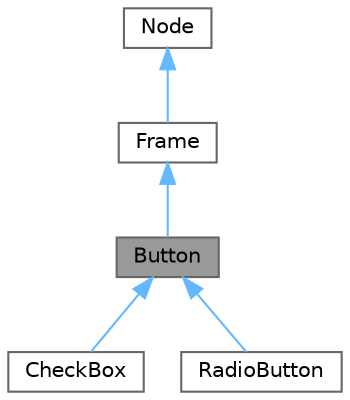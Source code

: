 digraph "Button"
{
 // LATEX_PDF_SIZE
  bgcolor="transparent";
  edge [fontname=Helvetica,fontsize=10,labelfontname=Helvetica,labelfontsize=10];
  node [fontname=Helvetica,fontsize=10,shape=box,height=0.2,width=0.4];
  Node1 [id="Node000001",label="Button",height=0.2,width=0.4,color="gray40", fillcolor="grey60", style="filled", fontcolor="black",tooltip="Represents a button."];
  Node2 -> Node1 [id="edge5_Node000001_Node000002",dir="back",color="steelblue1",style="solid",tooltip=" "];
  Node2 [id="Node000002",label="Frame",height=0.2,width=0.4,color="gray40", fillcolor="white", style="filled",URL="$class_frame.html",tooltip="Represents a frame."];
  Node3 -> Node2 [id="edge6_Node000002_Node000003",dir="back",color="steelblue1",style="solid",tooltip=" "];
  Node3 [id="Node000003",label="Node",height=0.2,width=0.4,color="gray40", fillcolor="white", style="filled",URL="$class_node.html",tooltip="Represents a node in the tree structure."];
  Node1 -> Node4 [id="edge7_Node000001_Node000004",dir="back",color="steelblue1",style="solid",tooltip=" "];
  Node4 [id="Node000004",label="CheckBox",height=0.2,width=0.4,color="gray40", fillcolor="white", style="filled",URL="$class_check_box.html",tooltip=" "];
  Node1 -> Node5 [id="edge8_Node000001_Node000005",dir="back",color="steelblue1",style="solid",tooltip=" "];
  Node5 [id="Node000005",label="RadioButton",height=0.2,width=0.4,color="gray40", fillcolor="white", style="filled",URL="$class_radio_button.html",tooltip="Represents a radio button."];
}
